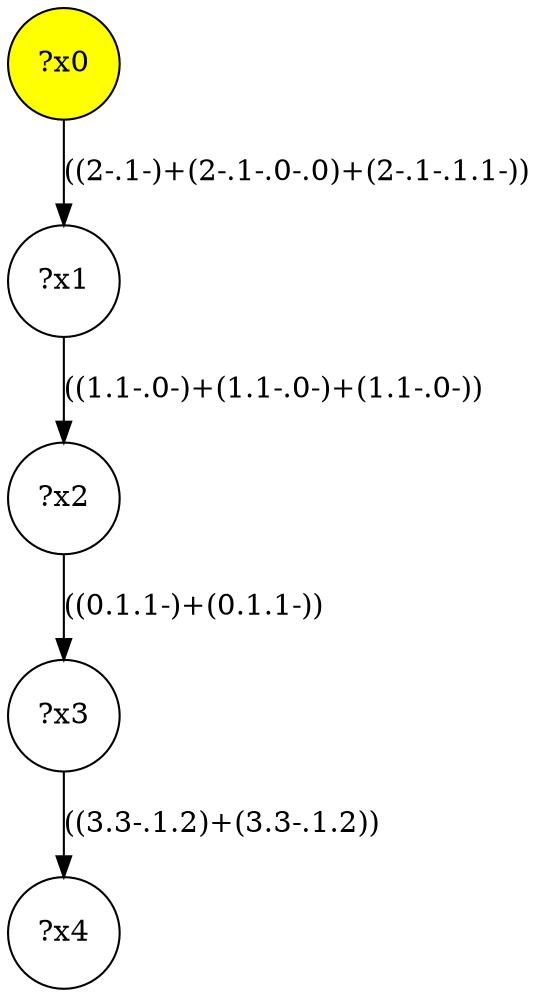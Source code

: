 digraph g {
	x0 [fillcolor="yellow", style="filled," shape=circle, label="?x0"];
	x1 [shape=circle, label="?x1"];
	x0 -> x1 [label="((2-.1-)+(2-.1-.0-.0)+(2-.1-.1.1-))"];
	x2 [shape=circle, label="?x2"];
	x1 -> x2 [label="((1.1-.0-)+(1.1-.0-)+(1.1-.0-))"];
	x3 [shape=circle, label="?x3"];
	x2 -> x3 [label="((0.1.1-)+(0.1.1-))"];
	x4 [shape=circle, label="?x4"];
	x3 -> x4 [label="((3.3-.1.2)+(3.3-.1.2))"];
}
